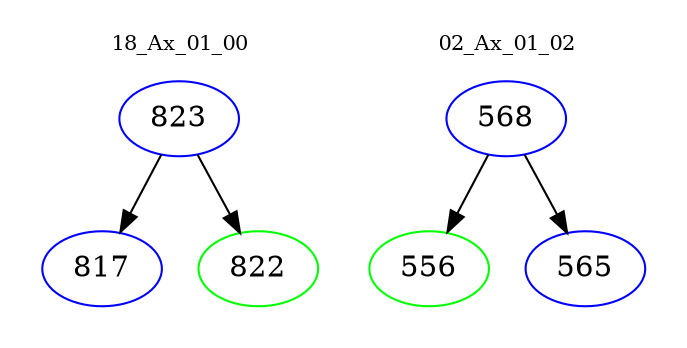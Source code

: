 digraph{
subgraph cluster_0 {
color = white
label = "18_Ax_01_00";
fontsize=10;
T0_823 [label="823", color="blue"]
T0_823 -> T0_817 [color="black"]
T0_817 [label="817", color="blue"]
T0_823 -> T0_822 [color="black"]
T0_822 [label="822", color="green"]
}
subgraph cluster_1 {
color = white
label = "02_Ax_01_02";
fontsize=10;
T1_568 [label="568", color="blue"]
T1_568 -> T1_556 [color="black"]
T1_556 [label="556", color="green"]
T1_568 -> T1_565 [color="black"]
T1_565 [label="565", color="blue"]
}
}
